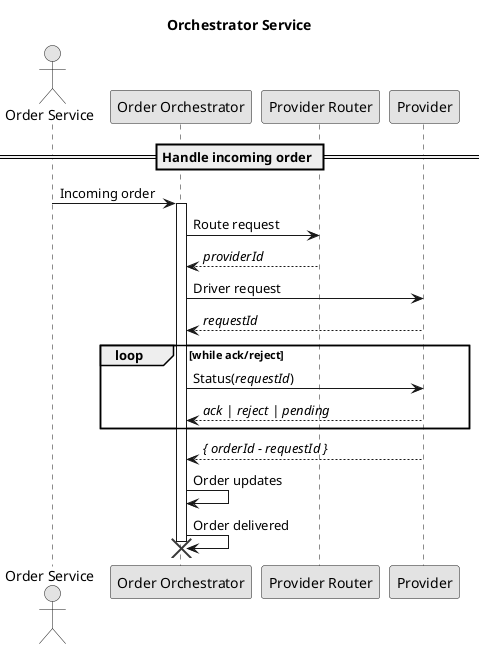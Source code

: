 @startuml orchestrator-service

skinparam monochrome true
skinparam responseMessageBelowArrow true

title Orchestrator Service

' participants
' ------------

actor "Order Service" as orderService
participant "Order Orchestrator" as orderOrchestrator
participant "Provider Router" as providerRouter
participant "Provider" as provider

== Handle incoming order ==

    orderService -> orderOrchestrator : Incoming order
    activate orderOrchestrator
    orderOrchestrator -> providerRouter : Route request
    providerRouter --> orderOrchestrator : //providerId//

    orderOrchestrator -> provider : Driver request
    provider --> orderOrchestrator : //requestId//

        loop while ack/reject
            orderOrchestrator -> provider : Status(//requestId//)
            provider --> orderOrchestrator : //ack | reject | pending//
        end

    provider --> orderOrchestrator : //{ orderId - requestId }//

    orderOrchestrator -> orderOrchestrator: Order updates
    orderOrchestrator -> orderOrchestrator: Order delivered


    destroy orderOrchestrator


@enduml
